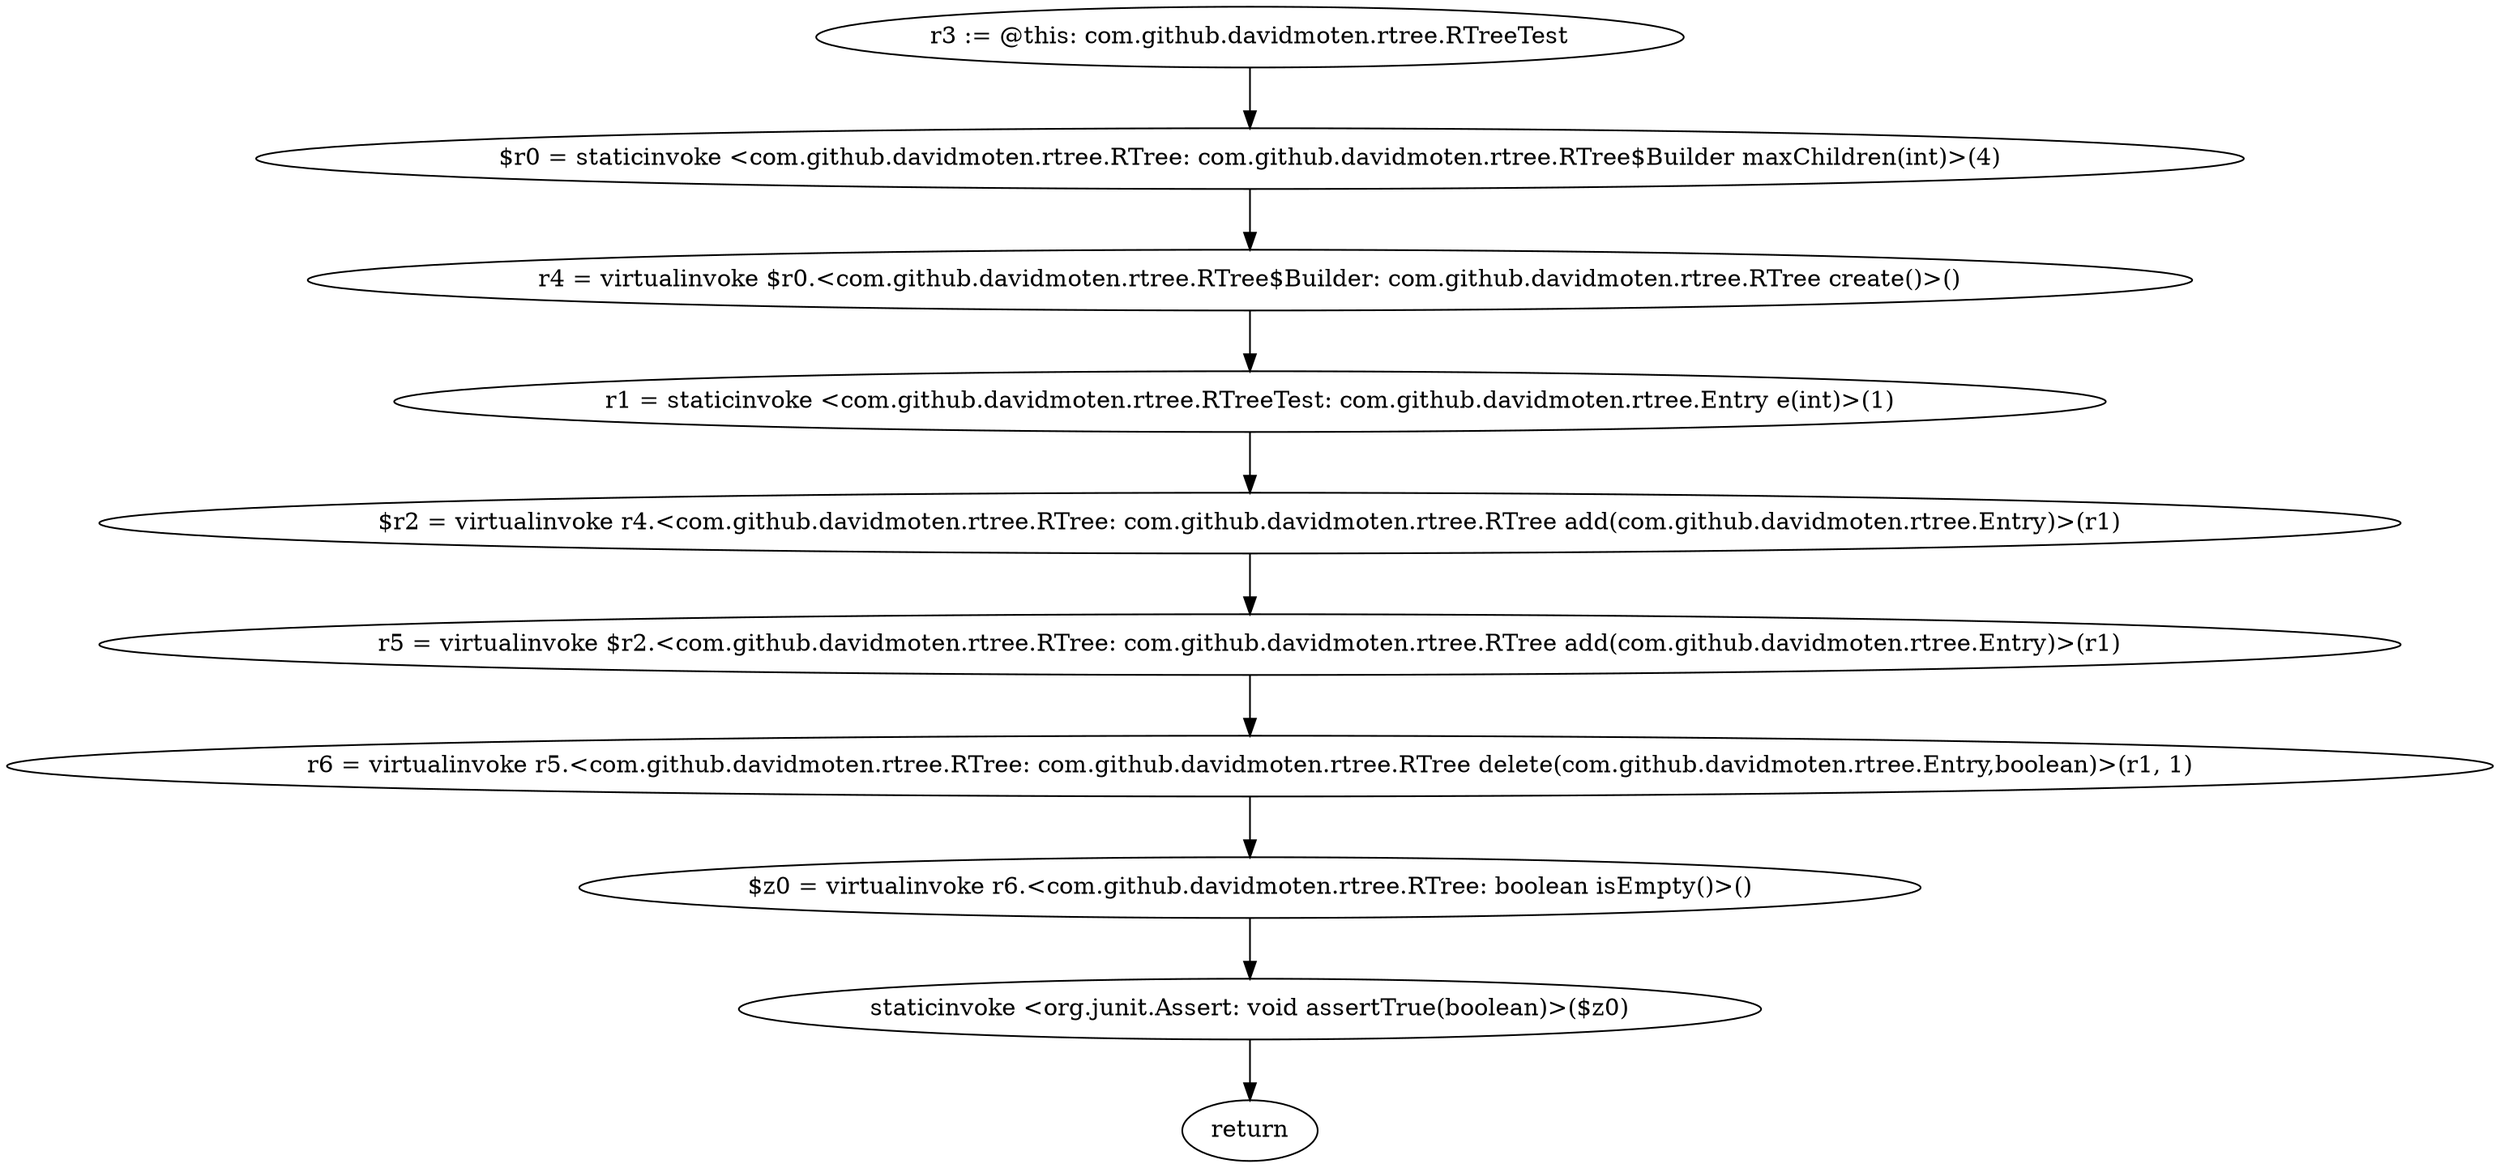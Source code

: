 digraph "unitGraph" {
    "r3 := @this: com.github.davidmoten.rtree.RTreeTest"
    "$r0 = staticinvoke <com.github.davidmoten.rtree.RTree: com.github.davidmoten.rtree.RTree$Builder maxChildren(int)>(4)"
    "r4 = virtualinvoke $r0.<com.github.davidmoten.rtree.RTree$Builder: com.github.davidmoten.rtree.RTree create()>()"
    "r1 = staticinvoke <com.github.davidmoten.rtree.RTreeTest: com.github.davidmoten.rtree.Entry e(int)>(1)"
    "$r2 = virtualinvoke r4.<com.github.davidmoten.rtree.RTree: com.github.davidmoten.rtree.RTree add(com.github.davidmoten.rtree.Entry)>(r1)"
    "r5 = virtualinvoke $r2.<com.github.davidmoten.rtree.RTree: com.github.davidmoten.rtree.RTree add(com.github.davidmoten.rtree.Entry)>(r1)"
    "r6 = virtualinvoke r5.<com.github.davidmoten.rtree.RTree: com.github.davidmoten.rtree.RTree delete(com.github.davidmoten.rtree.Entry,boolean)>(r1, 1)"
    "$z0 = virtualinvoke r6.<com.github.davidmoten.rtree.RTree: boolean isEmpty()>()"
    "staticinvoke <org.junit.Assert: void assertTrue(boolean)>($z0)"
    "return"
    "r3 := @this: com.github.davidmoten.rtree.RTreeTest"->"$r0 = staticinvoke <com.github.davidmoten.rtree.RTree: com.github.davidmoten.rtree.RTree$Builder maxChildren(int)>(4)";
    "$r0 = staticinvoke <com.github.davidmoten.rtree.RTree: com.github.davidmoten.rtree.RTree$Builder maxChildren(int)>(4)"->"r4 = virtualinvoke $r0.<com.github.davidmoten.rtree.RTree$Builder: com.github.davidmoten.rtree.RTree create()>()";
    "r4 = virtualinvoke $r0.<com.github.davidmoten.rtree.RTree$Builder: com.github.davidmoten.rtree.RTree create()>()"->"r1 = staticinvoke <com.github.davidmoten.rtree.RTreeTest: com.github.davidmoten.rtree.Entry e(int)>(1)";
    "r1 = staticinvoke <com.github.davidmoten.rtree.RTreeTest: com.github.davidmoten.rtree.Entry e(int)>(1)"->"$r2 = virtualinvoke r4.<com.github.davidmoten.rtree.RTree: com.github.davidmoten.rtree.RTree add(com.github.davidmoten.rtree.Entry)>(r1)";
    "$r2 = virtualinvoke r4.<com.github.davidmoten.rtree.RTree: com.github.davidmoten.rtree.RTree add(com.github.davidmoten.rtree.Entry)>(r1)"->"r5 = virtualinvoke $r2.<com.github.davidmoten.rtree.RTree: com.github.davidmoten.rtree.RTree add(com.github.davidmoten.rtree.Entry)>(r1)";
    "r5 = virtualinvoke $r2.<com.github.davidmoten.rtree.RTree: com.github.davidmoten.rtree.RTree add(com.github.davidmoten.rtree.Entry)>(r1)"->"r6 = virtualinvoke r5.<com.github.davidmoten.rtree.RTree: com.github.davidmoten.rtree.RTree delete(com.github.davidmoten.rtree.Entry,boolean)>(r1, 1)";
    "r6 = virtualinvoke r5.<com.github.davidmoten.rtree.RTree: com.github.davidmoten.rtree.RTree delete(com.github.davidmoten.rtree.Entry,boolean)>(r1, 1)"->"$z0 = virtualinvoke r6.<com.github.davidmoten.rtree.RTree: boolean isEmpty()>()";
    "$z0 = virtualinvoke r6.<com.github.davidmoten.rtree.RTree: boolean isEmpty()>()"->"staticinvoke <org.junit.Assert: void assertTrue(boolean)>($z0)";
    "staticinvoke <org.junit.Assert: void assertTrue(boolean)>($z0)"->"return";
}

